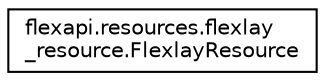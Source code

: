 digraph "Graphical Class Hierarchy"
{
  edge [fontname="Helvetica",fontsize="10",labelfontname="Helvetica",labelfontsize="10"];
  node [fontname="Helvetica",fontsize="10",shape=record];
  rankdir="LR";
  Node1 [label="flexapi.resources.flexlay\l_resource.FlexlayResource",height=0.2,width=0.4,color="black", fillcolor="white", style="filled",URL="$classflexapi_1_1resources_1_1flexlay__resource_1_1_flexlay_resource.html"];
}
